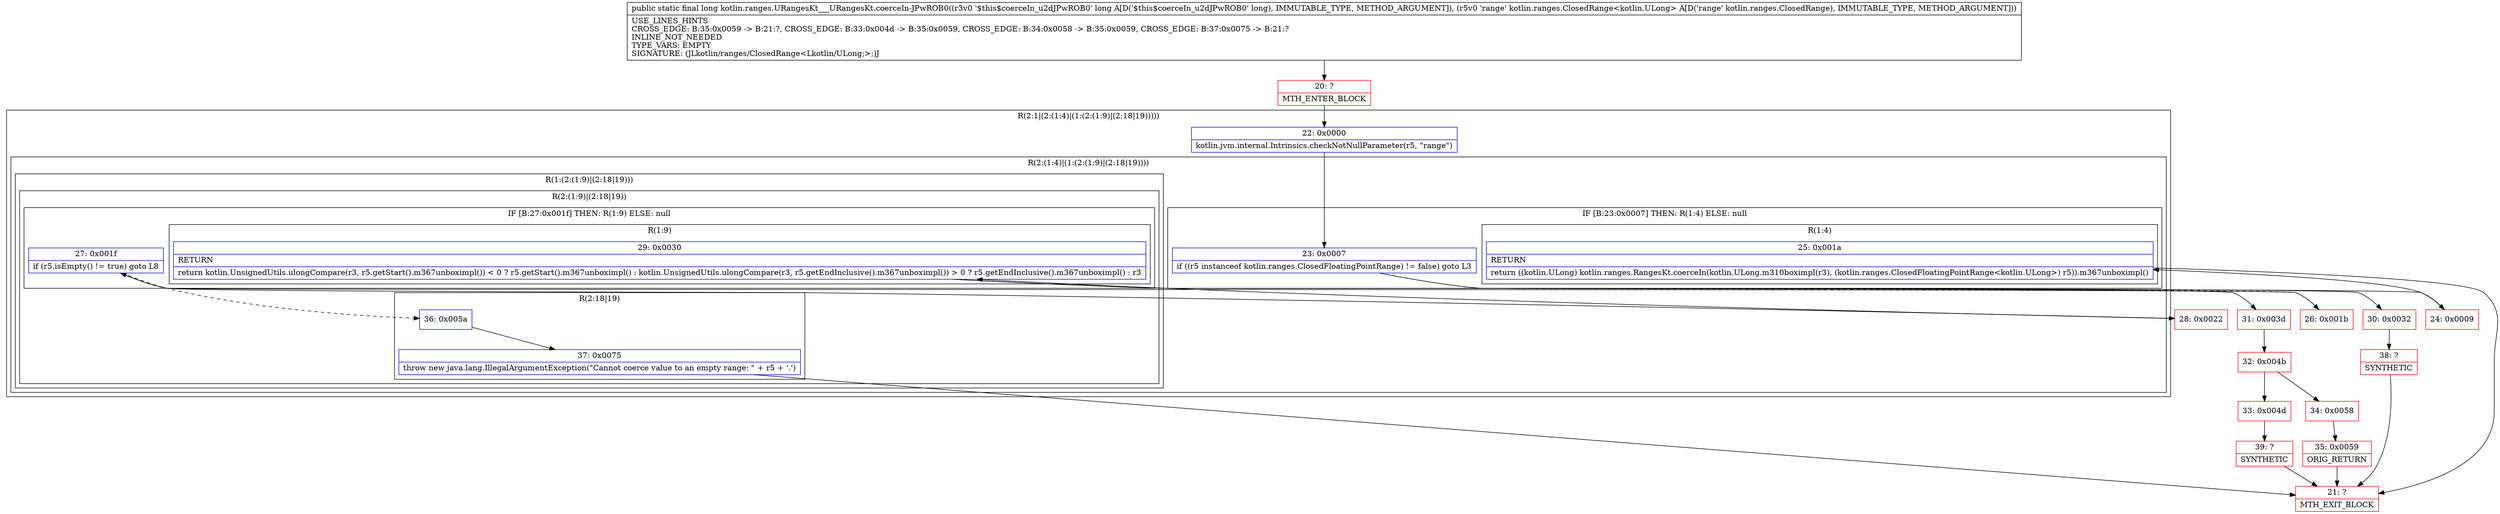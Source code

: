 digraph "CFG forkotlin.ranges.URangesKt___URangesKt.coerceIn\-JPwROB0(JLkotlin\/ranges\/ClosedRange;)J" {
subgraph cluster_Region_147490479 {
label = "R(2:1|(2:(1:4)|(1:(2:(1:9)|(2:18|19)))))";
node [shape=record,color=blue];
Node_22 [shape=record,label="{22\:\ 0x0000|kotlin.jvm.internal.Intrinsics.checkNotNullParameter(r5, \"range\")\l}"];
subgraph cluster_Region_1572298061 {
label = "R(2:(1:4)|(1:(2:(1:9)|(2:18|19))))";
node [shape=record,color=blue];
subgraph cluster_IfRegion_1628891378 {
label = "IF [B:23:0x0007] THEN: R(1:4) ELSE: null";
node [shape=record,color=blue];
Node_23 [shape=record,label="{23\:\ 0x0007|if ((r5 instanceof kotlin.ranges.ClosedFloatingPointRange) != false) goto L3\l}"];
subgraph cluster_Region_188780424 {
label = "R(1:4)";
node [shape=record,color=blue];
Node_25 [shape=record,label="{25\:\ 0x001a|RETURN\l|return ((kotlin.ULong) kotlin.ranges.RangesKt.coerceIn(kotlin.ULong.m310boximpl(r3), (kotlin.ranges.ClosedFloatingPointRange\<kotlin.ULong\>) r5)).m367unboximpl()\l}"];
}
}
subgraph cluster_Region_1474531249 {
label = "R(1:(2:(1:9)|(2:18|19)))";
node [shape=record,color=blue];
subgraph cluster_Region_811199797 {
label = "R(2:(1:9)|(2:18|19))";
node [shape=record,color=blue];
subgraph cluster_IfRegion_1717490356 {
label = "IF [B:27:0x001f] THEN: R(1:9) ELSE: null";
node [shape=record,color=blue];
Node_27 [shape=record,label="{27\:\ 0x001f|if (r5.isEmpty() != true) goto L8\l}"];
subgraph cluster_Region_1768766776 {
label = "R(1:9)";
node [shape=record,color=blue];
Node_29 [shape=record,label="{29\:\ 0x0030|RETURN\l|return kotlin.UnsignedUtils.ulongCompare(r3, r5.getStart().m367unboximpl()) \< 0 ? r5.getStart().m367unboximpl() : kotlin.UnsignedUtils.ulongCompare(r3, r5.getEndInclusive().m367unboximpl()) \> 0 ? r5.getEndInclusive().m367unboximpl() : r3\l}"];
}
}
subgraph cluster_Region_582531491 {
label = "R(2:18|19)";
node [shape=record,color=blue];
Node_36 [shape=record,label="{36\:\ 0x005a}"];
Node_37 [shape=record,label="{37\:\ 0x0075|throw new java.lang.IllegalArgumentException(\"Cannot coerce value to an empty range: \" + r5 + '.')\l}"];
}
}
}
}
}
Node_20 [shape=record,color=red,label="{20\:\ ?|MTH_ENTER_BLOCK\l}"];
Node_24 [shape=record,color=red,label="{24\:\ 0x0009}"];
Node_21 [shape=record,color=red,label="{21\:\ ?|MTH_EXIT_BLOCK\l}"];
Node_26 [shape=record,color=red,label="{26\:\ 0x001b}"];
Node_28 [shape=record,color=red,label="{28\:\ 0x0022}"];
Node_30 [shape=record,color=red,label="{30\:\ 0x0032}"];
Node_38 [shape=record,color=red,label="{38\:\ ?|SYNTHETIC\l}"];
Node_31 [shape=record,color=red,label="{31\:\ 0x003d}"];
Node_32 [shape=record,color=red,label="{32\:\ 0x004b}"];
Node_33 [shape=record,color=red,label="{33\:\ 0x004d}"];
Node_39 [shape=record,color=red,label="{39\:\ ?|SYNTHETIC\l}"];
Node_34 [shape=record,color=red,label="{34\:\ 0x0058}"];
Node_35 [shape=record,color=red,label="{35\:\ 0x0059|ORIG_RETURN\l}"];
MethodNode[shape=record,label="{public static final long kotlin.ranges.URangesKt___URangesKt.coerceIn\-JPwROB0((r3v0 '$this$coerceIn_u2dJPwROB0' long A[D('$this$coerceIn_u2dJPwROB0' long), IMMUTABLE_TYPE, METHOD_ARGUMENT]), (r5v0 'range' kotlin.ranges.ClosedRange\<kotlin.ULong\> A[D('range' kotlin.ranges.ClosedRange), IMMUTABLE_TYPE, METHOD_ARGUMENT]))  | USE_LINES_HINTS\lCROSS_EDGE: B:35:0x0059 \-\> B:21:?, CROSS_EDGE: B:33:0x004d \-\> B:35:0x0059, CROSS_EDGE: B:34:0x0058 \-\> B:35:0x0059, CROSS_EDGE: B:37:0x0075 \-\> B:21:?\lINLINE_NOT_NEEDED\lTYPE_VARS: EMPTY\lSIGNATURE: (JLkotlin\/ranges\/ClosedRange\<Lkotlin\/ULong;\>;)J\l}"];
MethodNode -> Node_20;Node_22 -> Node_23;
Node_23 -> Node_24;
Node_23 -> Node_26[style=dashed];
Node_25 -> Node_21;
Node_27 -> Node_28;
Node_27 -> Node_36[style=dashed];
Node_29 -> Node_30;
Node_29 -> Node_31;
Node_36 -> Node_37;
Node_37 -> Node_21;
Node_20 -> Node_22;
Node_24 -> Node_25;
Node_26 -> Node_27;
Node_28 -> Node_29;
Node_30 -> Node_38;
Node_38 -> Node_21;
Node_31 -> Node_32;
Node_32 -> Node_33;
Node_32 -> Node_34;
Node_33 -> Node_39;
Node_39 -> Node_21;
Node_34 -> Node_35;
Node_35 -> Node_21;
}

